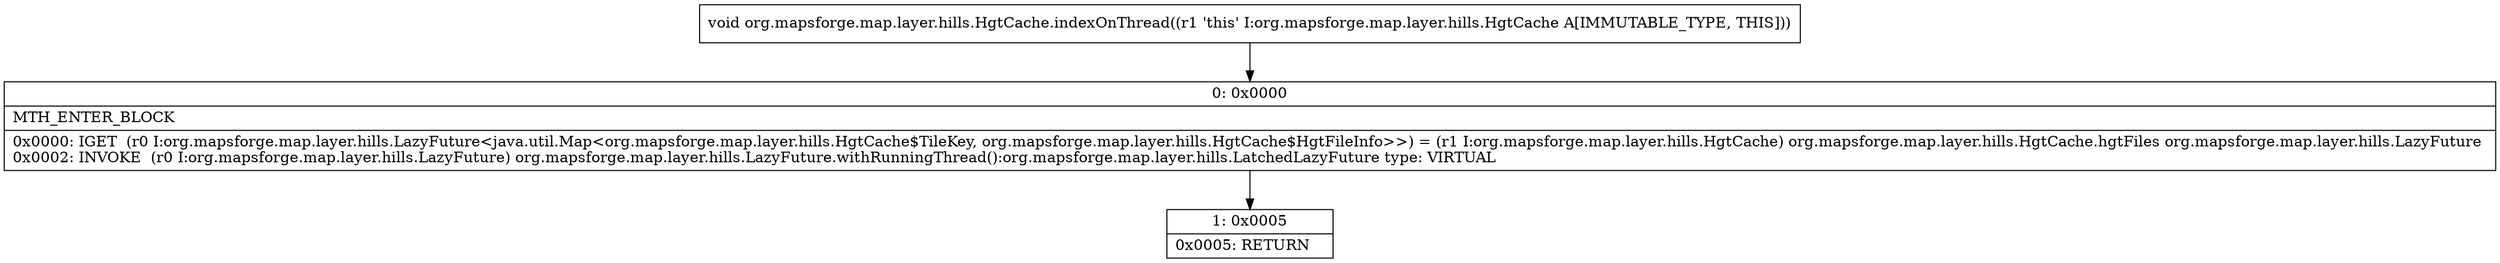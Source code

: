 digraph "CFG fororg.mapsforge.map.layer.hills.HgtCache.indexOnThread()V" {
Node_0 [shape=record,label="{0\:\ 0x0000|MTH_ENTER_BLOCK\l|0x0000: IGET  (r0 I:org.mapsforge.map.layer.hills.LazyFuture\<java.util.Map\<org.mapsforge.map.layer.hills.HgtCache$TileKey, org.mapsforge.map.layer.hills.HgtCache$HgtFileInfo\>\>) = (r1 I:org.mapsforge.map.layer.hills.HgtCache) org.mapsforge.map.layer.hills.HgtCache.hgtFiles org.mapsforge.map.layer.hills.LazyFuture \l0x0002: INVOKE  (r0 I:org.mapsforge.map.layer.hills.LazyFuture) org.mapsforge.map.layer.hills.LazyFuture.withRunningThread():org.mapsforge.map.layer.hills.LatchedLazyFuture type: VIRTUAL \l}"];
Node_1 [shape=record,label="{1\:\ 0x0005|0x0005: RETURN   \l}"];
MethodNode[shape=record,label="{void org.mapsforge.map.layer.hills.HgtCache.indexOnThread((r1 'this' I:org.mapsforge.map.layer.hills.HgtCache A[IMMUTABLE_TYPE, THIS])) }"];
MethodNode -> Node_0;
Node_0 -> Node_1;
}

